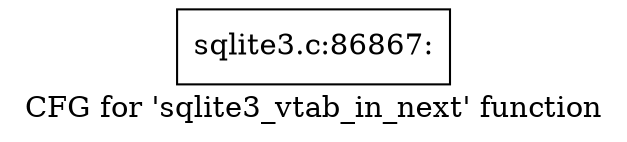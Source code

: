 digraph "CFG for 'sqlite3_vtab_in_next' function" {
	label="CFG for 'sqlite3_vtab_in_next' function";

	Node0x55c0f5ca7030 [shape=record,label="{sqlite3.c:86867:}"];
}
